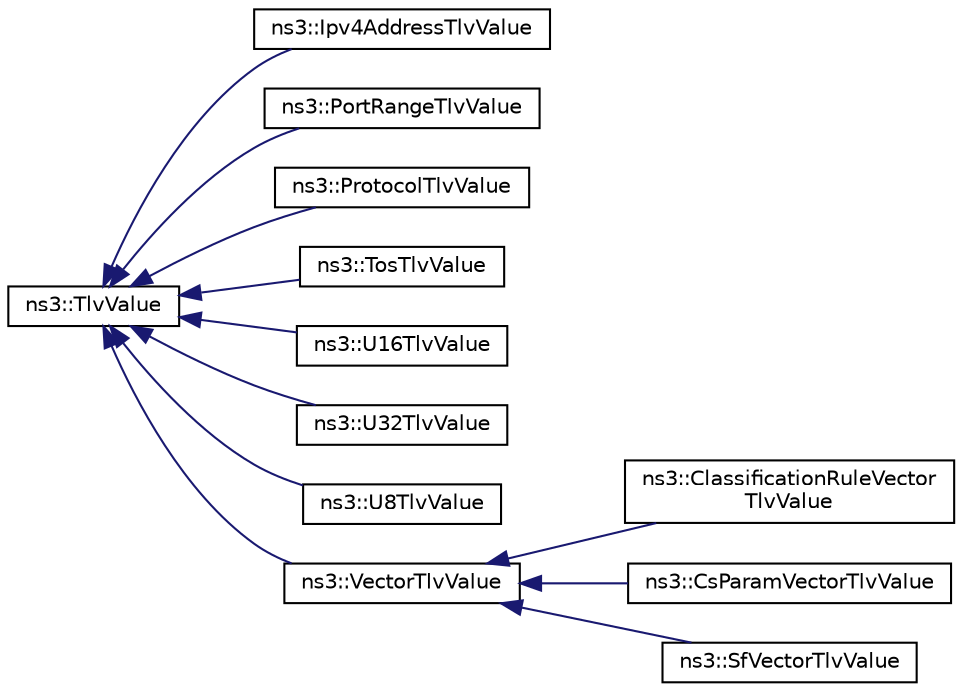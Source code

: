 digraph "Graphical Class Hierarchy"
{
 // LATEX_PDF_SIZE
  edge [fontname="Helvetica",fontsize="10",labelfontname="Helvetica",labelfontsize="10"];
  node [fontname="Helvetica",fontsize="10",shape=record];
  rankdir="LR";
  Node0 [label="ns3::TlvValue",height=0.2,width=0.4,color="black", fillcolor="white", style="filled",URL="$classns3_1_1_tlv_value.html",tooltip="The value field of a tlv can take different values (uint8_t, uint16, vector, ...)."];
  Node0 -> Node1 [dir="back",color="midnightblue",fontsize="10",style="solid",fontname="Helvetica"];
  Node1 [label="ns3::Ipv4AddressTlvValue",height=0.2,width=0.4,color="black", fillcolor="white", style="filled",URL="$classns3_1_1_ipv4_address_tlv_value.html",tooltip="Ipv4AddressTlvValue class."];
  Node0 -> Node2 [dir="back",color="midnightblue",fontsize="10",style="solid",fontname="Helvetica"];
  Node2 [label="ns3::PortRangeTlvValue",height=0.2,width=0.4,color="black", fillcolor="white", style="filled",URL="$classns3_1_1_port_range_tlv_value.html",tooltip="PortRangeTlvValue class."];
  Node0 -> Node3 [dir="back",color="midnightblue",fontsize="10",style="solid",fontname="Helvetica"];
  Node3 [label="ns3::ProtocolTlvValue",height=0.2,width=0.4,color="black", fillcolor="white", style="filled",URL="$classns3_1_1_protocol_tlv_value.html",tooltip="ProtocolTlvValue class."];
  Node0 -> Node4 [dir="back",color="midnightblue",fontsize="10",style="solid",fontname="Helvetica"];
  Node4 [label="ns3::TosTlvValue",height=0.2,width=0.4,color="black", fillcolor="white", style="filled",URL="$classns3_1_1_tos_tlv_value.html",tooltip="TosTlvValue class."];
  Node0 -> Node5 [dir="back",color="midnightblue",fontsize="10",style="solid",fontname="Helvetica"];
  Node5 [label="ns3::U16TlvValue",height=0.2,width=0.4,color="black", fillcolor="white", style="filled",URL="$classns3_1_1_u16_tlv_value.html",tooltip="U16TlvValue class."];
  Node0 -> Node6 [dir="back",color="midnightblue",fontsize="10",style="solid",fontname="Helvetica"];
  Node6 [label="ns3::U32TlvValue",height=0.2,width=0.4,color="black", fillcolor="white", style="filled",URL="$classns3_1_1_u32_tlv_value.html",tooltip="U32TlvValue class."];
  Node0 -> Node7 [dir="back",color="midnightblue",fontsize="10",style="solid",fontname="Helvetica"];
  Node7 [label="ns3::U8TlvValue",height=0.2,width=0.4,color="black", fillcolor="white", style="filled",URL="$classns3_1_1_u8_tlv_value.html",tooltip="U8TlvValue class."];
  Node0 -> Node8 [dir="back",color="midnightblue",fontsize="10",style="solid",fontname="Helvetica"];
  Node8 [label="ns3::VectorTlvValue",height=0.2,width=0.4,color="black", fillcolor="white", style="filled",URL="$classns3_1_1_vector_tlv_value.html",tooltip="this class is used to implement a vector of values in one tlv value field"];
  Node8 -> Node9 [dir="back",color="midnightblue",fontsize="10",style="solid",fontname="Helvetica"];
  Node9 [label="ns3::ClassificationRuleVector\lTlvValue",height=0.2,width=0.4,color="black", fillcolor="white", style="filled",URL="$classns3_1_1_classification_rule_vector_tlv_value.html",tooltip="this class implements the classifier descriptor as a tlv vector"];
  Node8 -> Node10 [dir="back",color="midnightblue",fontsize="10",style="solid",fontname="Helvetica"];
  Node10 [label="ns3::CsParamVectorTlvValue",height=0.2,width=0.4,color="black", fillcolor="white", style="filled",URL="$classns3_1_1_cs_param_vector_tlv_value.html",tooltip="this class implements the convergence sub-layer descriptor as a tlv vector"];
  Node8 -> Node11 [dir="back",color="midnightblue",fontsize="10",style="solid",fontname="Helvetica"];
  Node11 [label="ns3::SfVectorTlvValue",height=0.2,width=0.4,color="black", fillcolor="white", style="filled",URL="$classns3_1_1_sf_vector_tlv_value.html",tooltip="SfVectorTlvValue class."];
}

